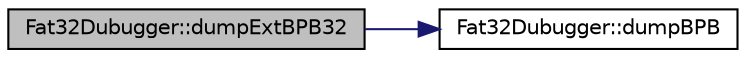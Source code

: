 digraph "Fat32Dubugger::dumpExtBPB32"
{
  edge [fontname="Helvetica",fontsize="10",labelfontname="Helvetica",labelfontsize="10"];
  node [fontname="Helvetica",fontsize="10",shape=record];
  rankdir="LR";
  Node25 [label="Fat32Dubugger::dumpExtBPB32",height=0.2,width=0.4,color="black", fillcolor="grey75", style="filled", fontcolor="black"];
  Node25 -> Node26 [color="midnightblue",fontsize="10",style="solid",fontname="Helvetica"];
  Node26 [label="Fat32Dubugger::dumpBPB",height=0.2,width=0.4,color="black", fillcolor="white", style="filled",URL="$de/d04/class_fat32_dubugger.html#a9888152da8d81a0141cc7ed9bd719865"];
}
